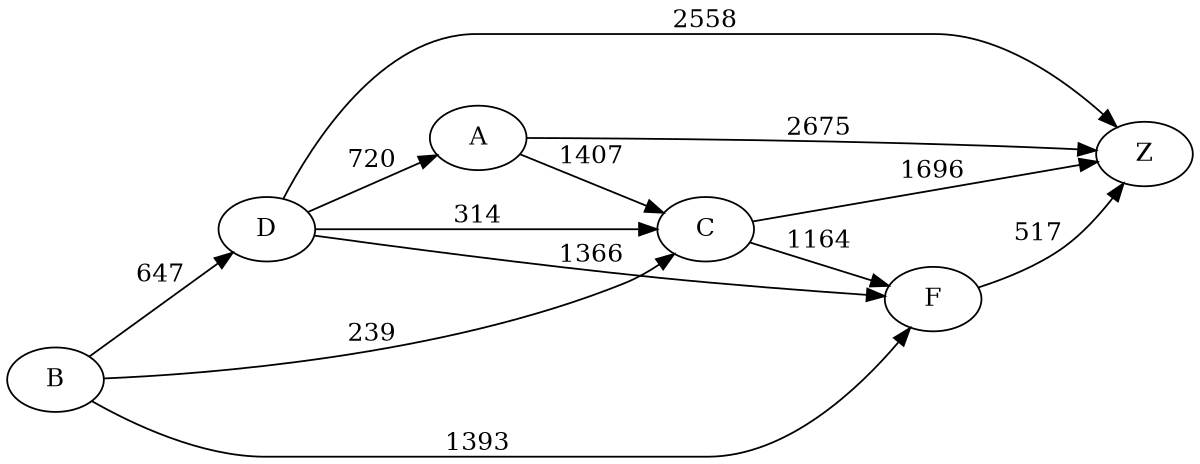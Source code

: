 digraph G {
	rankdir=LR size="8,5"
	B
	D
	B -> D [label=647]
	B
	C
	B -> C [label=239]
	B
	F
	B -> F [label=1393]
	D
	C
	D -> C [label=314]
	D
	F
	D -> F [label=1366]
	D
	A
	D -> A [label=720]
	D
	Z
	D -> Z [label=2558]
	C
	Z
	C -> Z [label=1696]
	C
	F
	C -> F [label=1164]
	F
	Z
	F -> Z [label=517]
	A
	Z
	A -> Z [label=2675]
	A
	C
	A -> C [label=1407]
}
